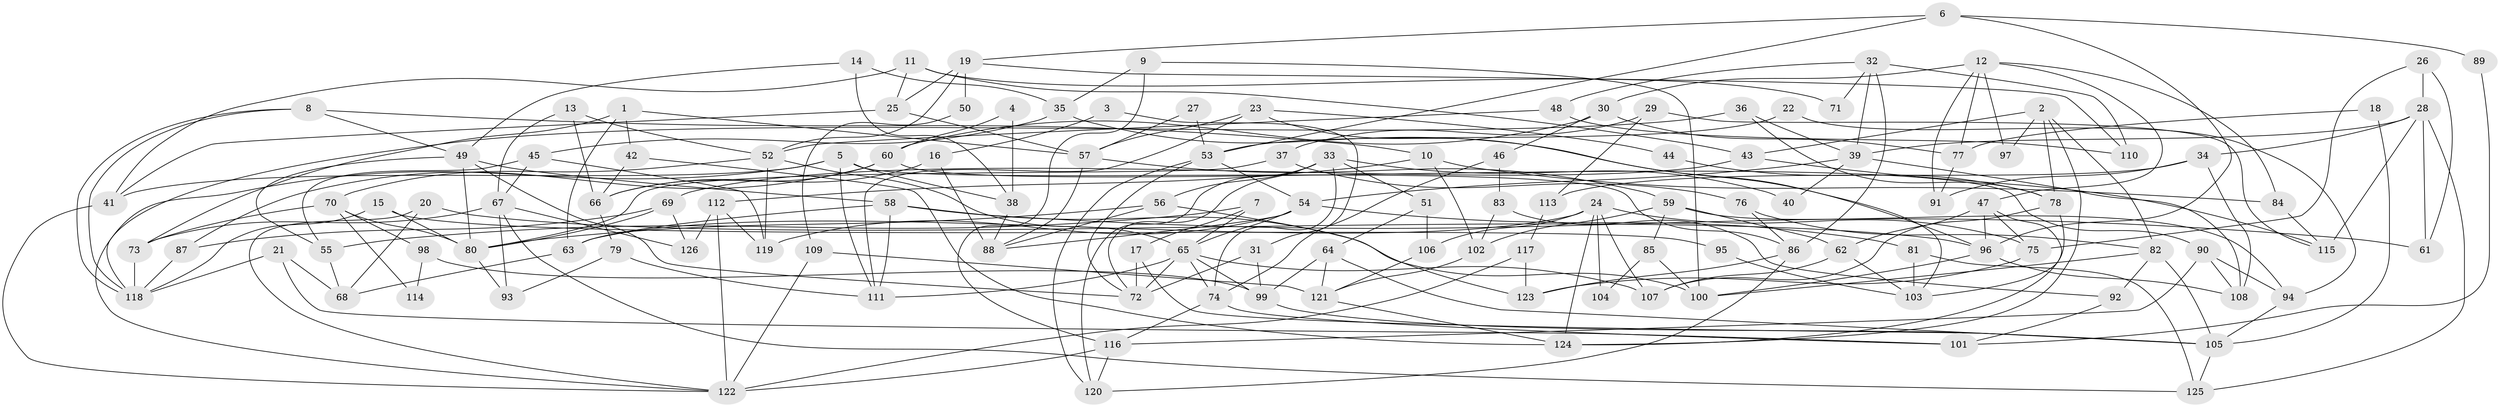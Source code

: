 // Generated by graph-tools (version 1.1) at 2025/02/03/09/25 03:02:14]
// undirected, 126 vertices, 252 edges
graph export_dot {
graph [start="1"]
  node [color=gray90,style=filled];
  1;
  2;
  3;
  4;
  5;
  6;
  7;
  8;
  9;
  10;
  11;
  12;
  13;
  14;
  15;
  16;
  17;
  18;
  19;
  20;
  21;
  22;
  23;
  24;
  25;
  26;
  27;
  28;
  29;
  30;
  31;
  32;
  33;
  34;
  35;
  36;
  37;
  38;
  39;
  40;
  41;
  42;
  43;
  44;
  45;
  46;
  47;
  48;
  49;
  50;
  51;
  52;
  53;
  54;
  55;
  56;
  57;
  58;
  59;
  60;
  61;
  62;
  63;
  64;
  65;
  66;
  67;
  68;
  69;
  70;
  71;
  72;
  73;
  74;
  75;
  76;
  77;
  78;
  79;
  80;
  81;
  82;
  83;
  84;
  85;
  86;
  87;
  88;
  89;
  90;
  91;
  92;
  93;
  94;
  95;
  96;
  97;
  98;
  99;
  100;
  101;
  102;
  103;
  104;
  105;
  106;
  107;
  108;
  109;
  110;
  111;
  112;
  113;
  114;
  115;
  116;
  117;
  118;
  119;
  120;
  121;
  122;
  123;
  124;
  125;
  126;
  1 -- 63;
  1 -- 57;
  1 -- 42;
  1 -- 73;
  2 -- 43;
  2 -- 124;
  2 -- 78;
  2 -- 82;
  2 -- 97;
  3 -- 31;
  3 -- 16;
  4 -- 38;
  4 -- 60;
  5 -- 111;
  5 -- 41;
  5 -- 38;
  5 -- 86;
  5 -- 122;
  6 -- 53;
  6 -- 96;
  6 -- 19;
  6 -- 89;
  7 -- 65;
  7 -- 55;
  7 -- 17;
  8 -- 118;
  8 -- 118;
  8 -- 49;
  8 -- 10;
  9 -- 100;
  9 -- 35;
  9 -- 116;
  10 -- 112;
  10 -- 84;
  10 -- 102;
  11 -- 25;
  11 -- 41;
  11 -- 43;
  11 -- 71;
  12 -- 47;
  12 -- 84;
  12 -- 30;
  12 -- 77;
  12 -- 91;
  12 -- 97;
  13 -- 52;
  13 -- 67;
  13 -- 66;
  14 -- 35;
  14 -- 49;
  14 -- 38;
  15 -- 118;
  15 -- 80;
  15 -- 95;
  16 -- 66;
  16 -- 88;
  17 -- 72;
  17 -- 105;
  18 -- 77;
  18 -- 105;
  19 -- 110;
  19 -- 25;
  19 -- 50;
  19 -- 52;
  20 -- 96;
  20 -- 122;
  20 -- 68;
  21 -- 101;
  21 -- 118;
  21 -- 68;
  22 -- 94;
  22 -- 53;
  23 -- 57;
  23 -- 111;
  23 -- 44;
  23 -- 103;
  24 -- 63;
  24 -- 107;
  24 -- 75;
  24 -- 104;
  24 -- 106;
  24 -- 124;
  25 -- 57;
  25 -- 41;
  26 -- 61;
  26 -- 28;
  26 -- 75;
  27 -- 53;
  27 -- 57;
  28 -- 39;
  28 -- 34;
  28 -- 61;
  28 -- 115;
  28 -- 125;
  29 -- 115;
  29 -- 113;
  29 -- 37;
  30 -- 60;
  30 -- 46;
  30 -- 77;
  31 -- 72;
  31 -- 99;
  32 -- 39;
  32 -- 86;
  32 -- 48;
  32 -- 71;
  32 -- 110;
  33 -- 56;
  33 -- 72;
  33 -- 40;
  33 -- 51;
  33 -- 74;
  33 -- 120;
  34 -- 91;
  34 -- 108;
  34 -- 113;
  35 -- 96;
  35 -- 45;
  36 -- 118;
  36 -- 78;
  36 -- 39;
  37 -- 76;
  37 -- 80;
  38 -- 88;
  39 -- 54;
  39 -- 40;
  39 -- 108;
  41 -- 122;
  42 -- 66;
  42 -- 124;
  43 -- 69;
  43 -- 115;
  44 -- 78;
  45 -- 67;
  45 -- 119;
  45 -- 55;
  46 -- 74;
  46 -- 83;
  47 -- 75;
  47 -- 124;
  47 -- 62;
  47 -- 96;
  48 -- 52;
  48 -- 110;
  49 -- 55;
  49 -- 80;
  49 -- 58;
  49 -- 72;
  50 -- 109;
  51 -- 64;
  51 -- 106;
  52 -- 65;
  52 -- 70;
  52 -- 119;
  53 -- 72;
  53 -- 120;
  53 -- 54;
  54 -- 65;
  54 -- 81;
  54 -- 88;
  54 -- 119;
  55 -- 68;
  56 -- 88;
  56 -- 123;
  56 -- 80;
  57 -- 59;
  57 -- 88;
  58 -- 111;
  58 -- 61;
  58 -- 63;
  58 -- 100;
  59 -- 62;
  59 -- 102;
  59 -- 85;
  59 -- 94;
  60 -- 90;
  60 -- 87;
  60 -- 66;
  62 -- 107;
  62 -- 103;
  63 -- 68;
  64 -- 121;
  64 -- 105;
  64 -- 99;
  65 -- 99;
  65 -- 74;
  65 -- 72;
  65 -- 107;
  65 -- 111;
  66 -- 79;
  67 -- 125;
  67 -- 73;
  67 -- 93;
  67 -- 126;
  69 -- 80;
  69 -- 126;
  69 -- 87;
  70 -- 80;
  70 -- 73;
  70 -- 98;
  70 -- 114;
  73 -- 118;
  74 -- 116;
  74 -- 101;
  75 -- 123;
  76 -- 82;
  76 -- 86;
  77 -- 91;
  78 -- 103;
  78 -- 107;
  79 -- 93;
  79 -- 111;
  80 -- 93;
  81 -- 103;
  81 -- 125;
  82 -- 105;
  82 -- 92;
  82 -- 100;
  83 -- 102;
  83 -- 92;
  84 -- 115;
  85 -- 100;
  85 -- 104;
  86 -- 120;
  86 -- 123;
  87 -- 118;
  89 -- 101;
  90 -- 94;
  90 -- 108;
  90 -- 116;
  92 -- 101;
  94 -- 105;
  95 -- 103;
  96 -- 100;
  96 -- 108;
  98 -- 99;
  98 -- 114;
  99 -- 105;
  102 -- 121;
  105 -- 125;
  106 -- 121;
  109 -- 121;
  109 -- 122;
  112 -- 122;
  112 -- 119;
  112 -- 126;
  113 -- 117;
  116 -- 120;
  116 -- 122;
  117 -- 123;
  117 -- 122;
  121 -- 124;
}
